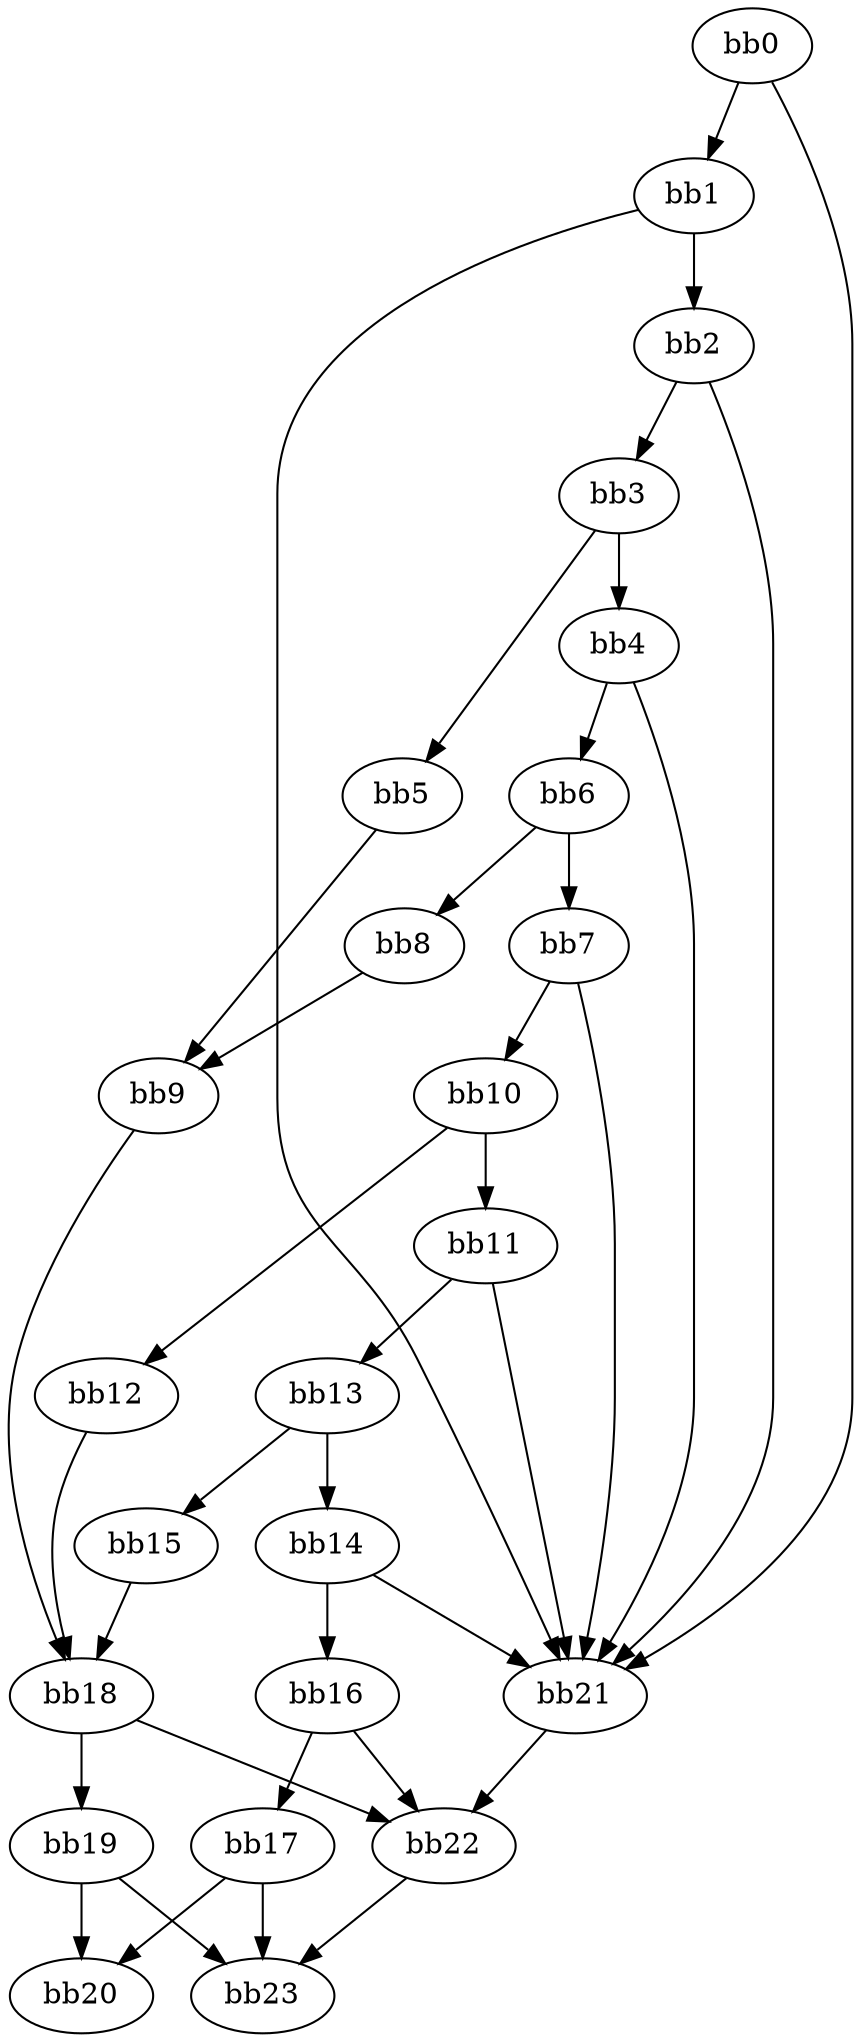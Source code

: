 digraph {
    0 [ label = "bb0\l" ]
    1 [ label = "bb1\l" ]
    2 [ label = "bb2\l" ]
    3 [ label = "bb3\l" ]
    4 [ label = "bb4\l" ]
    5 [ label = "bb5\l" ]
    6 [ label = "bb6\l" ]
    7 [ label = "bb7\l" ]
    8 [ label = "bb8\l" ]
    9 [ label = "bb9\l" ]
    10 [ label = "bb10\l" ]
    11 [ label = "bb11\l" ]
    12 [ label = "bb12\l" ]
    13 [ label = "bb13\l" ]
    14 [ label = "bb14\l" ]
    15 [ label = "bb15\l" ]
    16 [ label = "bb16\l" ]
    17 [ label = "bb17\l" ]
    18 [ label = "bb18\l" ]
    19 [ label = "bb19\l" ]
    20 [ label = "bb20\l" ]
    21 [ label = "bb21\l" ]
    22 [ label = "bb22\l" ]
    23 [ label = "bb23\l" ]
    0 -> 1 [ ]
    0 -> 21 [ ]
    1 -> 2 [ ]
    1 -> 21 [ ]
    2 -> 3 [ ]
    2 -> 21 [ ]
    3 -> 4 [ ]
    3 -> 5 [ ]
    4 -> 6 [ ]
    4 -> 21 [ ]
    5 -> 9 [ ]
    6 -> 7 [ ]
    6 -> 8 [ ]
    7 -> 10 [ ]
    7 -> 21 [ ]
    8 -> 9 [ ]
    9 -> 18 [ ]
    10 -> 11 [ ]
    10 -> 12 [ ]
    11 -> 13 [ ]
    11 -> 21 [ ]
    12 -> 18 [ ]
    13 -> 14 [ ]
    13 -> 15 [ ]
    14 -> 16 [ ]
    14 -> 21 [ ]
    15 -> 18 [ ]
    16 -> 17 [ ]
    16 -> 22 [ ]
    17 -> 20 [ ]
    17 -> 23 [ ]
    18 -> 19 [ ]
    18 -> 22 [ ]
    19 -> 20 [ ]
    19 -> 23 [ ]
    21 -> 22 [ ]
    22 -> 23 [ ]
}

